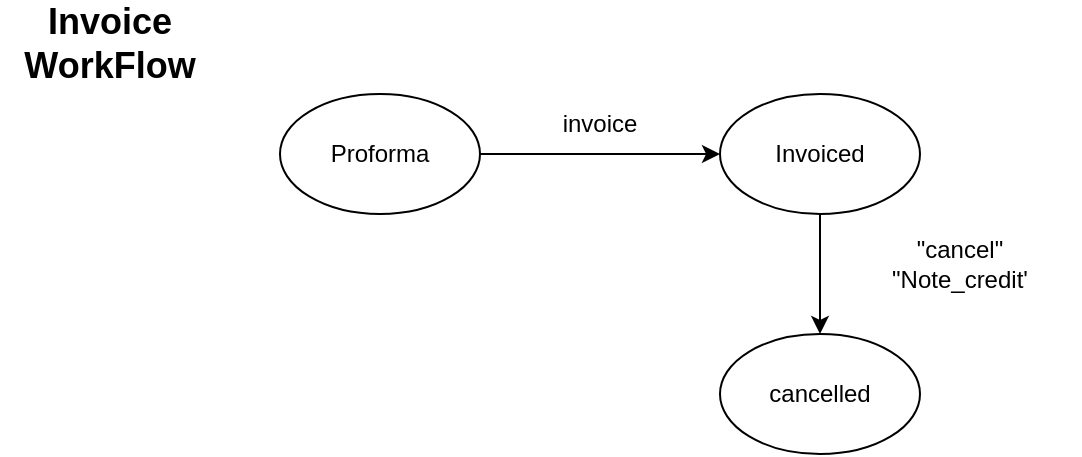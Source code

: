 <mxfile version="21.4.0" type="device">
  <diagram name="Page-1" id="zEizTc-WuKDHApGXNYag">
    <mxGraphModel dx="1276" dy="606" grid="1" gridSize="10" guides="1" tooltips="1" connect="1" arrows="1" fold="1" page="1" pageScale="1" pageWidth="827" pageHeight="1169" math="0" shadow="0">
      <root>
        <mxCell id="0" />
        <mxCell id="1" parent="0" />
        <mxCell id="KeRqyAqZF3AT35ifGqF0-1" value="&lt;font style=&quot;font-size: 18px;&quot;&gt;&lt;b style=&quot;&quot;&gt;Invoice&lt;br&gt;WorkFlow&lt;br&gt;&lt;/b&gt;&lt;/font&gt;" style="text;html=1;strokeColor=none;fillColor=none;align=center;verticalAlign=middle;whiteSpace=wrap;rounded=0;" parent="1" vertex="1">
          <mxGeometry x="40" y="50" width="110" height="30" as="geometry" />
        </mxCell>
        <mxCell id="KeRqyAqZF3AT35ifGqF0-2" value="Proforma" style="ellipse;whiteSpace=wrap;html=1;" parent="1" vertex="1">
          <mxGeometry x="180" y="90" width="100" height="60" as="geometry" />
        </mxCell>
        <mxCell id="KeRqyAqZF3AT35ifGqF0-3" value="Invoiced" style="ellipse;whiteSpace=wrap;html=1;" parent="1" vertex="1">
          <mxGeometry x="400" y="90" width="100" height="60" as="geometry" />
        </mxCell>
        <mxCell id="KeRqyAqZF3AT35ifGqF0-4" value="cancelled" style="ellipse;whiteSpace=wrap;html=1;" parent="1" vertex="1">
          <mxGeometry x="400" y="210" width="100" height="60" as="geometry" />
        </mxCell>
        <mxCell id="KeRqyAqZF3AT35ifGqF0-5" value="" style="endArrow=classic;html=1;rounded=0;exitX=1;exitY=0.5;exitDx=0;exitDy=0;entryX=0;entryY=0.5;entryDx=0;entryDy=0;" parent="1" source="KeRqyAqZF3AT35ifGqF0-2" target="KeRqyAqZF3AT35ifGqF0-3" edge="1">
          <mxGeometry width="50" height="50" relative="1" as="geometry">
            <mxPoint x="460" y="260" as="sourcePoint" />
            <mxPoint x="510" y="210" as="targetPoint" />
          </mxGeometry>
        </mxCell>
        <mxCell id="KeRqyAqZF3AT35ifGqF0-7" value="" style="endArrow=classic;html=1;rounded=0;exitX=0.5;exitY=1;exitDx=0;exitDy=0;entryX=0.5;entryY=0;entryDx=0;entryDy=0;" parent="1" source="KeRqyAqZF3AT35ifGqF0-3" target="KeRqyAqZF3AT35ifGqF0-4" edge="1">
          <mxGeometry width="50" height="50" relative="1" as="geometry">
            <mxPoint x="460" y="260" as="sourcePoint" />
            <mxPoint x="510" y="210" as="targetPoint" />
          </mxGeometry>
        </mxCell>
        <mxCell id="KeRqyAqZF3AT35ifGqF0-10" value="&quot;cancel&quot;&lt;br&gt;&quot;Note_credit&#39;" style="text;html=1;strokeColor=none;fillColor=none;align=center;verticalAlign=middle;whiteSpace=wrap;rounded=0;" parent="1" vertex="1">
          <mxGeometry x="460" y="160" width="120" height="30" as="geometry" />
        </mxCell>
        <mxCell id="KeRqyAqZF3AT35ifGqF0-11" value="invoice" style="text;html=1;strokeColor=none;fillColor=none;align=center;verticalAlign=middle;whiteSpace=wrap;rounded=0;" parent="1" vertex="1">
          <mxGeometry x="310" y="90" width="60" height="30" as="geometry" />
        </mxCell>
      </root>
    </mxGraphModel>
  </diagram>
</mxfile>

